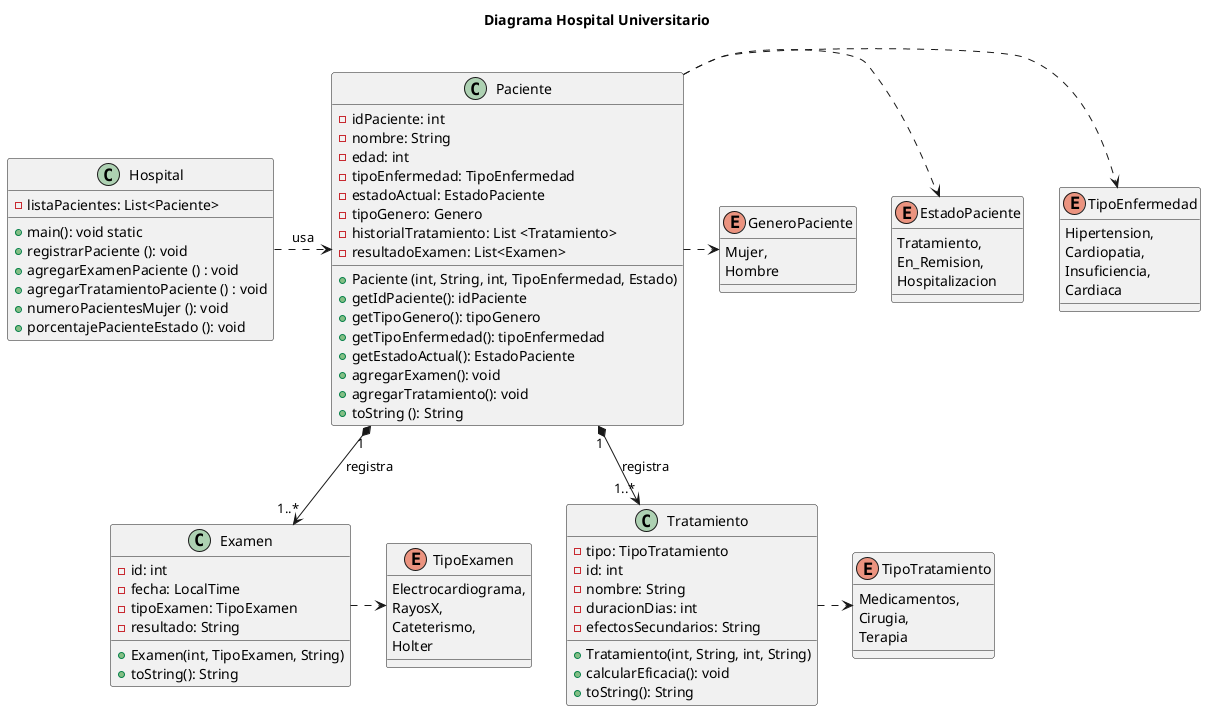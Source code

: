 @startuml Kuilmer Santiago Hernandez Cruz & Juan José Berrio Español
title Diagrama Hospital Universitario

class Paciente{
  - idPaciente: int
  - nombre: String
  - edad: int 
  - tipoEnfermedad: TipoEnfermedad 
  - estadoActual: EstadoPaciente 
  - tipoGenero: Genero 
  - historialTratamiento: List <Tratamiento> 
  - resultadoExamen: List<Examen>
  + Paciente (int, String, int, TipoEnfermedad, Estado)
  + getIdPaciente(): idPaciente   
  + getTipoGenero(): tipoGenero
  + getTipoEnfermedad(): tipoEnfermedad 
  + getEstadoActual(): EstadoPaciente
  + agregarExamen(): void
  + agregarTratamiento(): void
  + toString (): String
}

enum TipoEnfermedad{
  Hipertension,
  Cardiopatia,
  Insuficiencia,
  Cardiaca
}

enum EstadoPaciente{
  Tratamiento,
  En_Remision, 
  Hospitalizacion
}

enum GeneroPaciente {
  Mujer,
  Hombre
}

enum TipoTratamiento{
    Medicamentos,
    Cirugia,
    Terapia
}

enum TipoExamen{
    Electrocardiograma,
    RayosX,
    Cateterismo,
    Holter
}

class Examen{
    -id: int
    -fecha: LocalTime
    -tipoExamen: TipoExamen
    -resultado: String
    +Examen(int, TipoExamen, String)
    +toString(): String
}


class Tratamiento{
    -tipo: TipoTratamiento
    -id: int
    -nombre: String
    -duracionDias: int
    -efectosSecundarios: String
    +Tratamiento(int, String, int, String)
    +calcularEficacia(): void
    +toString(): String
}



class Hospital{
    -listaPacientes: List<Paciente>
    +main(): void static
    + registrarPaciente (): void
    + agregarExamenPaciente () : void
    + agregarTratamientoPaciente () : void
    + numeroPacientesMujer (): void
    + porcentajePacienteEstado (): void

} 


Hospital .> Paciente: usa

Paciente .> TipoEnfermedad
Paciente .> EstadoPaciente
Paciente .> GeneroPaciente

Examen .> TipoExamen

Tratamiento .> TipoTratamiento

Paciente "1" *--> "1..*" Examen: registra
Paciente "1" *--> "1..*" Tratamiento: registra
@enduml
